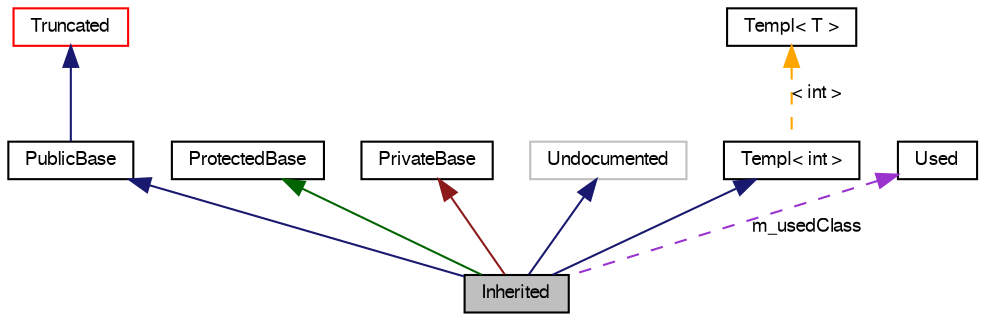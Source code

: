 digraph G
{
  edge [fontname="FreeSans",fontsize="9",labelfontname="FreeSans",labelfontsize="9"];
  node [fontname="FreeSans",fontsize="9",shape=record];
  Node9 [shape="box",label="Inherited",fontsize="9",height=0.2,width=0.4,fontname="FreeSans",fillcolor="grey75",style="filled" fontcolor="black"];
  Node10 -> Node9 [dir=back,color="midnightblue",fontsize="9",style="solid",fontname="FreeSans"];
  Node10 [shape="box",label="PublicBase",fontsize="9",height=0.2,width=0.4,fontname="FreeSans",color="black",URL="$classPublicBase.html"];
  Node11 -> Node10 [dir=back,color="midnightblue",fontsize="9",style="solid",fontname="FreeSans"];
  Node11 [shape="box",label="Truncated",fontsize="9",height=0.2,width=0.4,fontname="FreeSans",color="red",URL="$classTruncated.html"];
  Node13 -> Node9 [dir=back,color="darkgreen",fontsize="9",style="solid",fontname="FreeSans"];
  Node13 [shape="box",label="ProtectedBase",fontsize="9",height=0.2,width=0.4,fontname="FreeSans",color="black",URL="$classProtectedBase.html"];
  Node14 -> Node9 [dir=back,color="firebrick4",fontsize="9",style="solid",fontname="FreeSans"];
  Node14 [shape="box",label="PrivateBase",fontsize="9",height=0.2,width=0.4,fontname="FreeSans",color="black",URL="$classPrivateBase.html"];
  Node15 -> Node9 [dir=back,color="midnightblue",fontsize="9",style="solid",fontname="FreeSans"];
  Node15 [shape="box",label="Undocumented",fontsize="9",height=0.2,width=0.4,fontname="FreeSans",color="grey75"];
  Node16 -> Node9 [dir=back,color="midnightblue",fontsize="9",style="solid",fontname="FreeSans"];
  Node16 [shape="box",label="Templ< int >",fontsize="9",height=0.2,width=0.4,fontname="FreeSans",color="black",URL="$classTempl.html"];
  Node17 -> Node16 [dir=back,color="orange",fontsize="9",style="dashed",label="< int >",fontname="FreeSans"];
  Node17 [shape="box",label="Templ< T >",fontsize="9",height=0.2,width=0.4,fontname="FreeSans",color="black",URL="$classTempl.html"];
  Node18 -> Node9 [dir=back,color="darkorchid3",fontsize="9",style="dashed",label="m_usedClass",fontname="FreeSans"];
  Node18 [shape="box",label="Used",fontsize="9",height=0.2,width=0.4,fontname="FreeSans",color="black",URL="$classUsed.html"];
}
